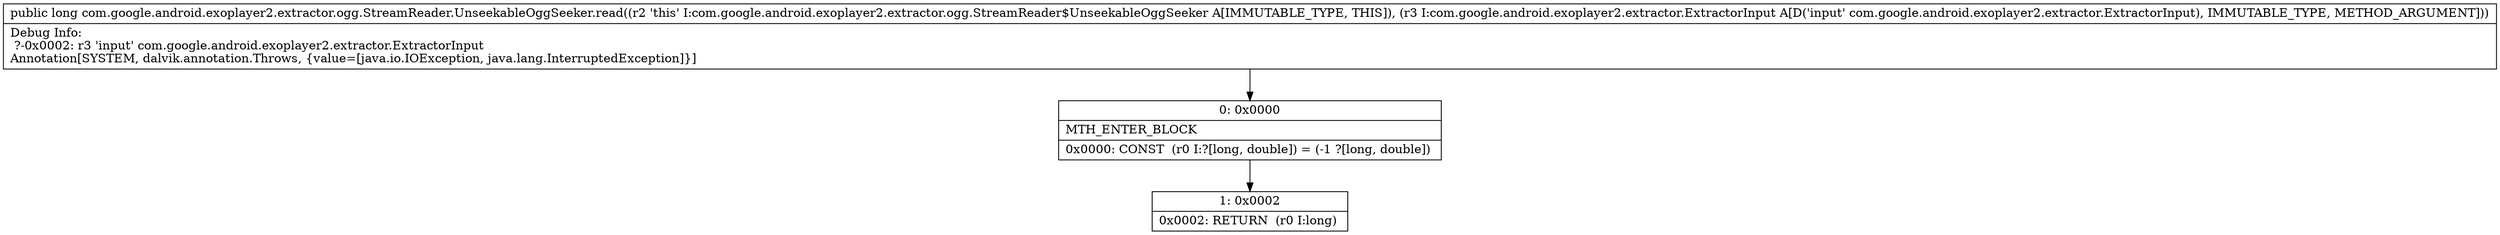 digraph "CFG forcom.google.android.exoplayer2.extractor.ogg.StreamReader.UnseekableOggSeeker.read(Lcom\/google\/android\/exoplayer2\/extractor\/ExtractorInput;)J" {
Node_0 [shape=record,label="{0\:\ 0x0000|MTH_ENTER_BLOCK\l|0x0000: CONST  (r0 I:?[long, double]) = (\-1 ?[long, double]) \l}"];
Node_1 [shape=record,label="{1\:\ 0x0002|0x0002: RETURN  (r0 I:long) \l}"];
MethodNode[shape=record,label="{public long com.google.android.exoplayer2.extractor.ogg.StreamReader.UnseekableOggSeeker.read((r2 'this' I:com.google.android.exoplayer2.extractor.ogg.StreamReader$UnseekableOggSeeker A[IMMUTABLE_TYPE, THIS]), (r3 I:com.google.android.exoplayer2.extractor.ExtractorInput A[D('input' com.google.android.exoplayer2.extractor.ExtractorInput), IMMUTABLE_TYPE, METHOD_ARGUMENT]))  | Debug Info:\l  ?\-0x0002: r3 'input' com.google.android.exoplayer2.extractor.ExtractorInput\lAnnotation[SYSTEM, dalvik.annotation.Throws, \{value=[java.io.IOException, java.lang.InterruptedException]\}]\l}"];
MethodNode -> Node_0;
Node_0 -> Node_1;
}

